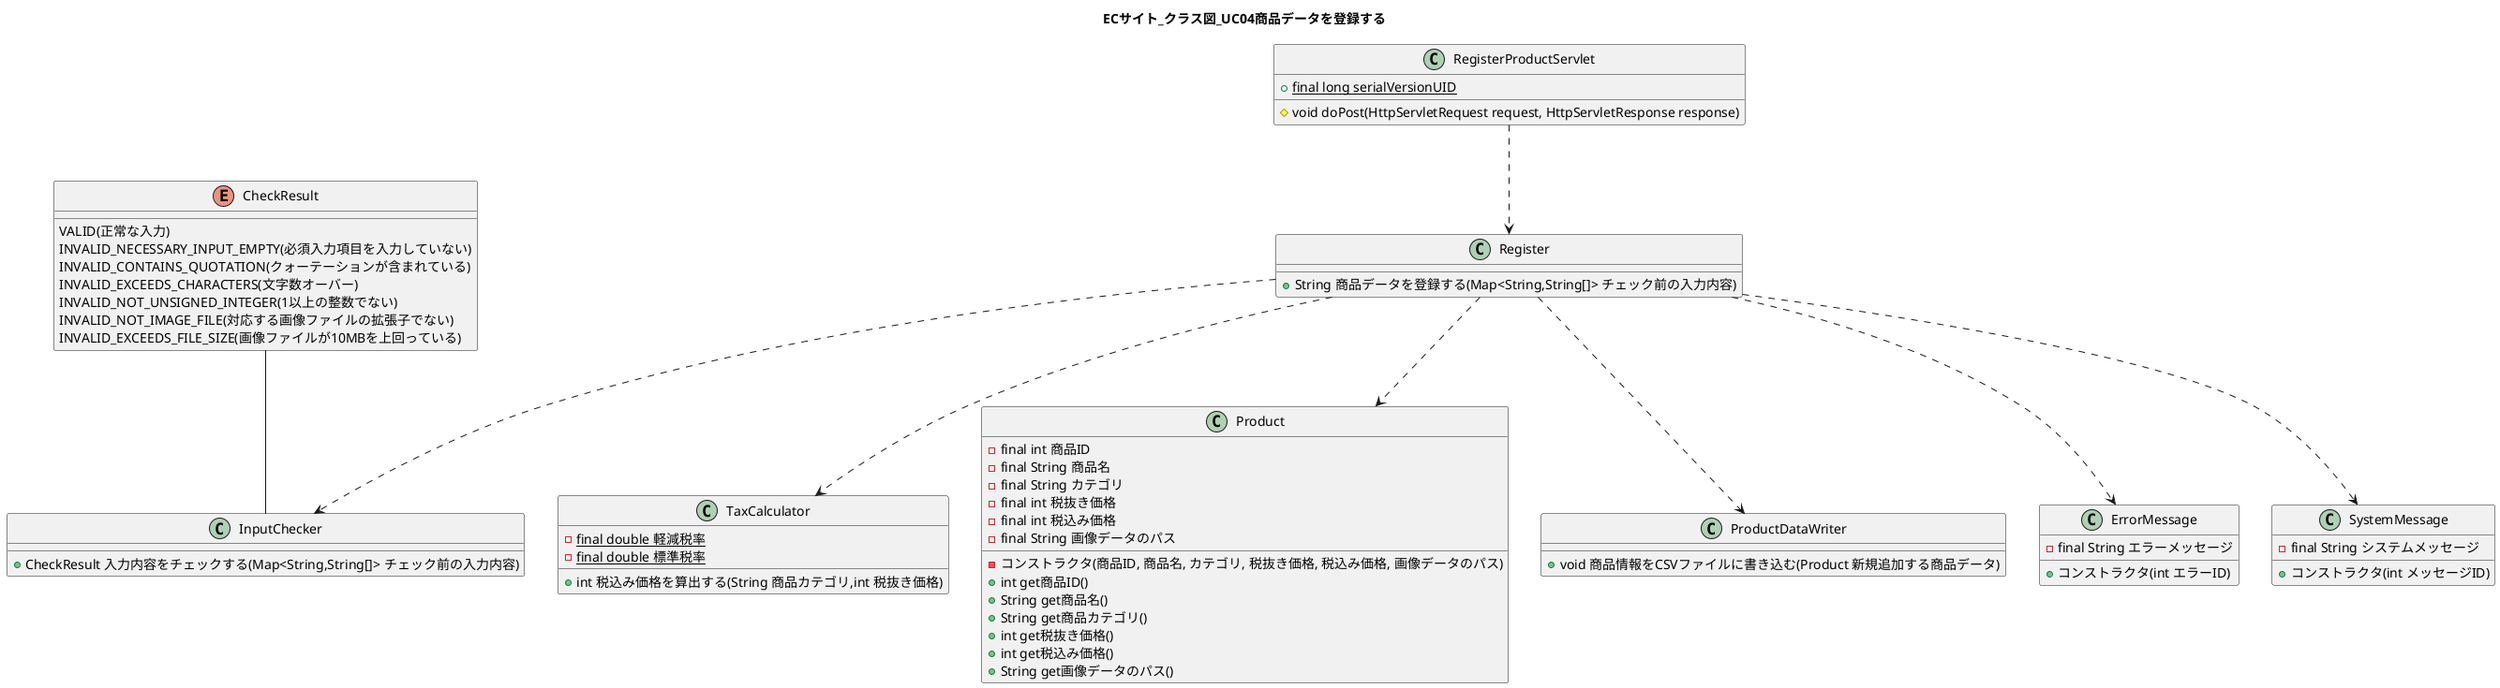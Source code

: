 @startuml
title ECサイト_クラス図_UC04商品データを登録する


class RegisterProductServlet {
    +{static} final long serialVersionUID
    #void doPost(HttpServletRequest request, HttpServletResponse response)
}

RegisterProductServlet ..> Register
class Register {
    +String 商品データを登録する(Map<String,String[]> チェック前の入力内容)
}

CheckResult -- InputChecker
enum CheckResult {
    VALID(正常な入力)
    INVALID_NECESSARY_INPUT_EMPTY(必須入力項目を入力していない)
    INVALID_CONTAINS_QUOTATION(クォーテーションが含まれている)
    INVALID_EXCEEDS_CHARACTERS(文字数オーバー)
    INVALID_NOT_UNSIGNED_INTEGER(1以上の整数でない)
    INVALID_NOT_IMAGE_FILE(対応する画像ファイルの拡張子でない)
    INVALID_EXCEEDS_FILE_SIZE(画像ファイルが10MBを上回っている)
}

Register ..> InputChecker
class InputChecker {
    +CheckResult 入力内容をチェックする(Map<String,String[]> チェック前の入力内容)
}

Register ..> TaxCalculator
class TaxCalculator {
    -{static}final double 軽減税率
    -{static}final double 標準税率

    +int 税込み価格を算出する(String 商品カテゴリ,int 税抜き価格)
}

Register ..> Product 
class Product {
    -final int 商品ID
    -final String 商品名
    -final String カテゴリ
    -final int 税抜き価格
    -final int 税込み価格
    -final String 画像データのパス
    -コンストラクタ(商品ID, 商品名, カテゴリ, 税抜き価格, 税込み価格, 画像データのパス)
    +int get商品ID()
    +String get商品名()
    +String get商品カテゴリ()
    +int get税抜き価格()
    +int get税込み価格()
    +String get画像データのパス()
}

Register ..> ProductDataWriter
class ProductDataWriter {
    + void 商品情報をCSVファイルに書き込む(Product 新規追加する商品データ)
}

Register ..> ErrorMessage
class ErrorMessage {
    -final String エラーメッセージ
    +コンストラクタ(int エラーID)
}

Register ..> SystemMessage
class SystemMessage {
    -final String システムメッセージ
    +コンストラクタ(int メッセージID)
}

@enduml
